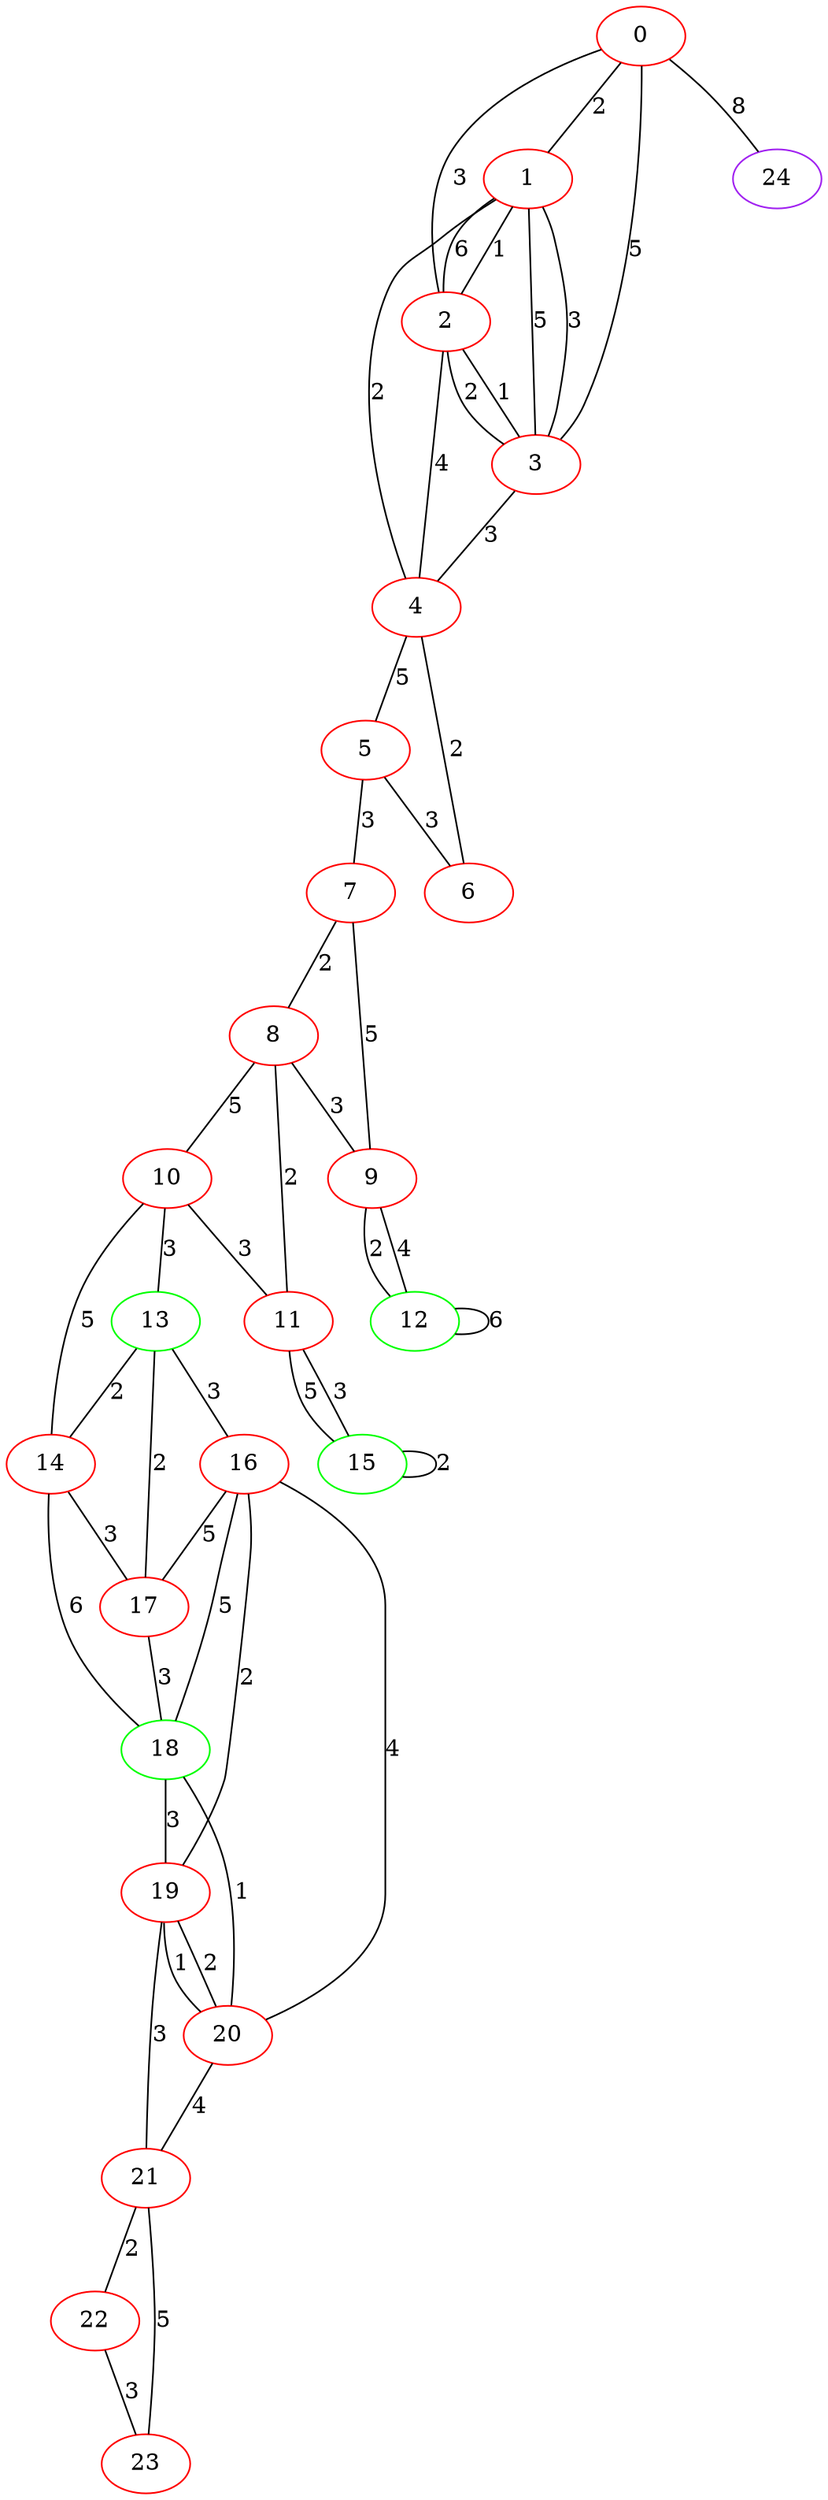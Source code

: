 graph "" {
0 [color=red, weight=1];
1 [color=red, weight=1];
2 [color=red, weight=1];
3 [color=red, weight=1];
4 [color=red, weight=1];
5 [color=red, weight=1];
6 [color=red, weight=1];
7 [color=red, weight=1];
8 [color=red, weight=1];
9 [color=red, weight=1];
10 [color=red, weight=1];
11 [color=red, weight=1];
12 [color=green, weight=2];
13 [color=green, weight=2];
14 [color=red, weight=1];
15 [color=green, weight=2];
16 [color=red, weight=1];
17 [color=red, weight=1];
18 [color=green, weight=2];
19 [color=red, weight=1];
20 [color=red, weight=1];
21 [color=red, weight=1];
22 [color=red, weight=1];
23 [color=red, weight=1];
24 [color=purple, weight=4];
0 -- 24  [key=0, label=8];
0 -- 1  [key=0, label=2];
0 -- 2  [key=0, label=3];
0 -- 3  [key=0, label=5];
1 -- 2  [key=0, label=6];
1 -- 2  [key=1, label=1];
1 -- 3  [key=0, label=5];
1 -- 3  [key=1, label=3];
1 -- 4  [key=0, label=2];
2 -- 3  [key=0, label=1];
2 -- 3  [key=1, label=2];
2 -- 4  [key=0, label=4];
3 -- 4  [key=0, label=3];
4 -- 5  [key=0, label=5];
4 -- 6  [key=0, label=2];
5 -- 6  [key=0, label=3];
5 -- 7  [key=0, label=3];
7 -- 8  [key=0, label=2];
7 -- 9  [key=0, label=5];
8 -- 9  [key=0, label=3];
8 -- 10  [key=0, label=5];
8 -- 11  [key=0, label=2];
9 -- 12  [key=0, label=2];
9 -- 12  [key=1, label=4];
10 -- 11  [key=0, label=3];
10 -- 13  [key=0, label=3];
10 -- 14  [key=0, label=5];
11 -- 15  [key=0, label=5];
11 -- 15  [key=1, label=3];
12 -- 12  [key=0, label=6];
13 -- 16  [key=0, label=3];
13 -- 17  [key=0, label=2];
13 -- 14  [key=0, label=2];
14 -- 17  [key=0, label=3];
14 -- 18  [key=0, label=6];
15 -- 15  [key=0, label=2];
16 -- 17  [key=0, label=5];
16 -- 18  [key=0, label=5];
16 -- 19  [key=0, label=2];
16 -- 20  [key=0, label=4];
17 -- 18  [key=0, label=3];
18 -- 19  [key=0, label=3];
18 -- 20  [key=0, label=1];
19 -- 20  [key=0, label=2];
19 -- 20  [key=1, label=1];
19 -- 21  [key=0, label=3];
20 -- 21  [key=0, label=4];
21 -- 22  [key=0, label=2];
21 -- 23  [key=0, label=5];
22 -- 23  [key=0, label=3];
}
